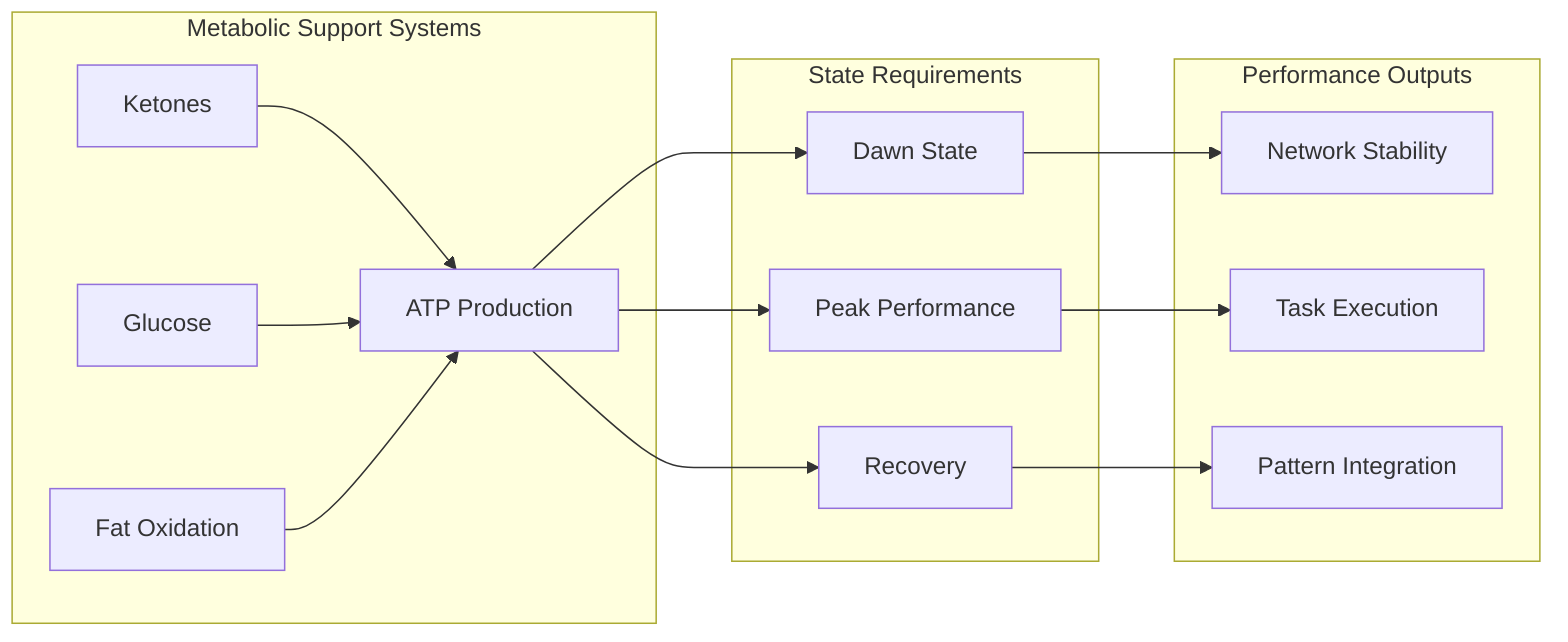 flowchart LR
    subgraph Metabolic["Metabolic Support Systems"]
        direction TB
        A[Ketones] --> B[ATP Production]
        C[Glucose] --> B
        D[Fat Oxidation] --> B
    end
    
    subgraph States["State Requirements"]
        direction TB
        E[Dawn State]
        F[Peak Performance]
        G[Recovery]
    end
    
    subgraph Outputs["Performance Outputs"]
        direction TB
        H[Network Stability]
        I[Task Execution]
        J[Pattern Integration]
    end
    
    B --> E & F & G
    E --> H
    F --> I
    G --> J